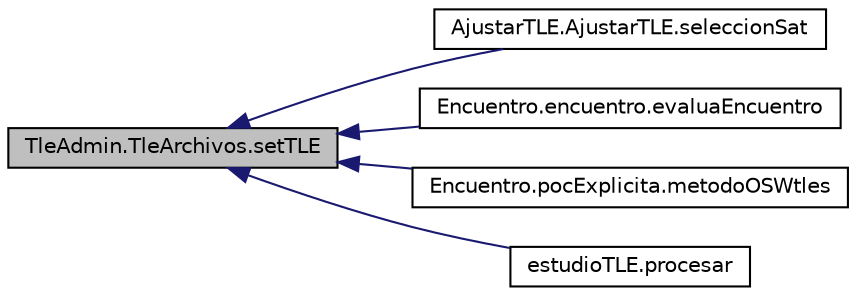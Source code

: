 digraph G
{
  edge [fontname="Helvetica",fontsize="10",labelfontname="Helvetica",labelfontsize="10"];
  node [fontname="Helvetica",fontsize="10",shape=record];
  rankdir="LR";
  Node1 [label="TleAdmin.TleArchivos.setTLE",height=0.2,width=0.4,color="black", fillcolor="grey75", style="filled" fontcolor="black"];
  Node1 -> Node2 [dir="back",color="midnightblue",fontsize="10",style="solid"];
  Node2 [label="AjustarTLE.AjustarTLE.seleccionSat",height=0.2,width=0.4,color="black", fillcolor="white", style="filled",URL="$namespace_ajustar_t_l_e_1_1_ajustar_t_l_e.html#aa379e880455c19bcde9490860b81d4b0"];
  Node1 -> Node3 [dir="back",color="midnightblue",fontsize="10",style="solid"];
  Node3 [label="Encuentro.encuentro.evaluaEncuentro",height=0.2,width=0.4,color="black", fillcolor="white", style="filled",URL="$namespace_encuentro_1_1encuentro.html#a66b86e3c3dd2cc97e609bc8a21c400b9"];
  Node1 -> Node4 [dir="back",color="midnightblue",fontsize="10",style="solid"];
  Node4 [label="Encuentro.pocExplicita.metodoOSWtles",height=0.2,width=0.4,color="black", fillcolor="white", style="filled",URL="$namespace_encuentro_1_1poc_explicita.html#a7bbec2a797f8fe066010b01be84f2f8e"];
  Node1 -> Node5 [dir="back",color="midnightblue",fontsize="10",style="solid"];
  Node5 [label="estudioTLE.procesar",height=0.2,width=0.4,color="black", fillcolor="white", style="filled",URL="$namespaceestudio_t_l_e.html#a05f5fb07809e9aed4c1d036c20f31d2d"];
}
